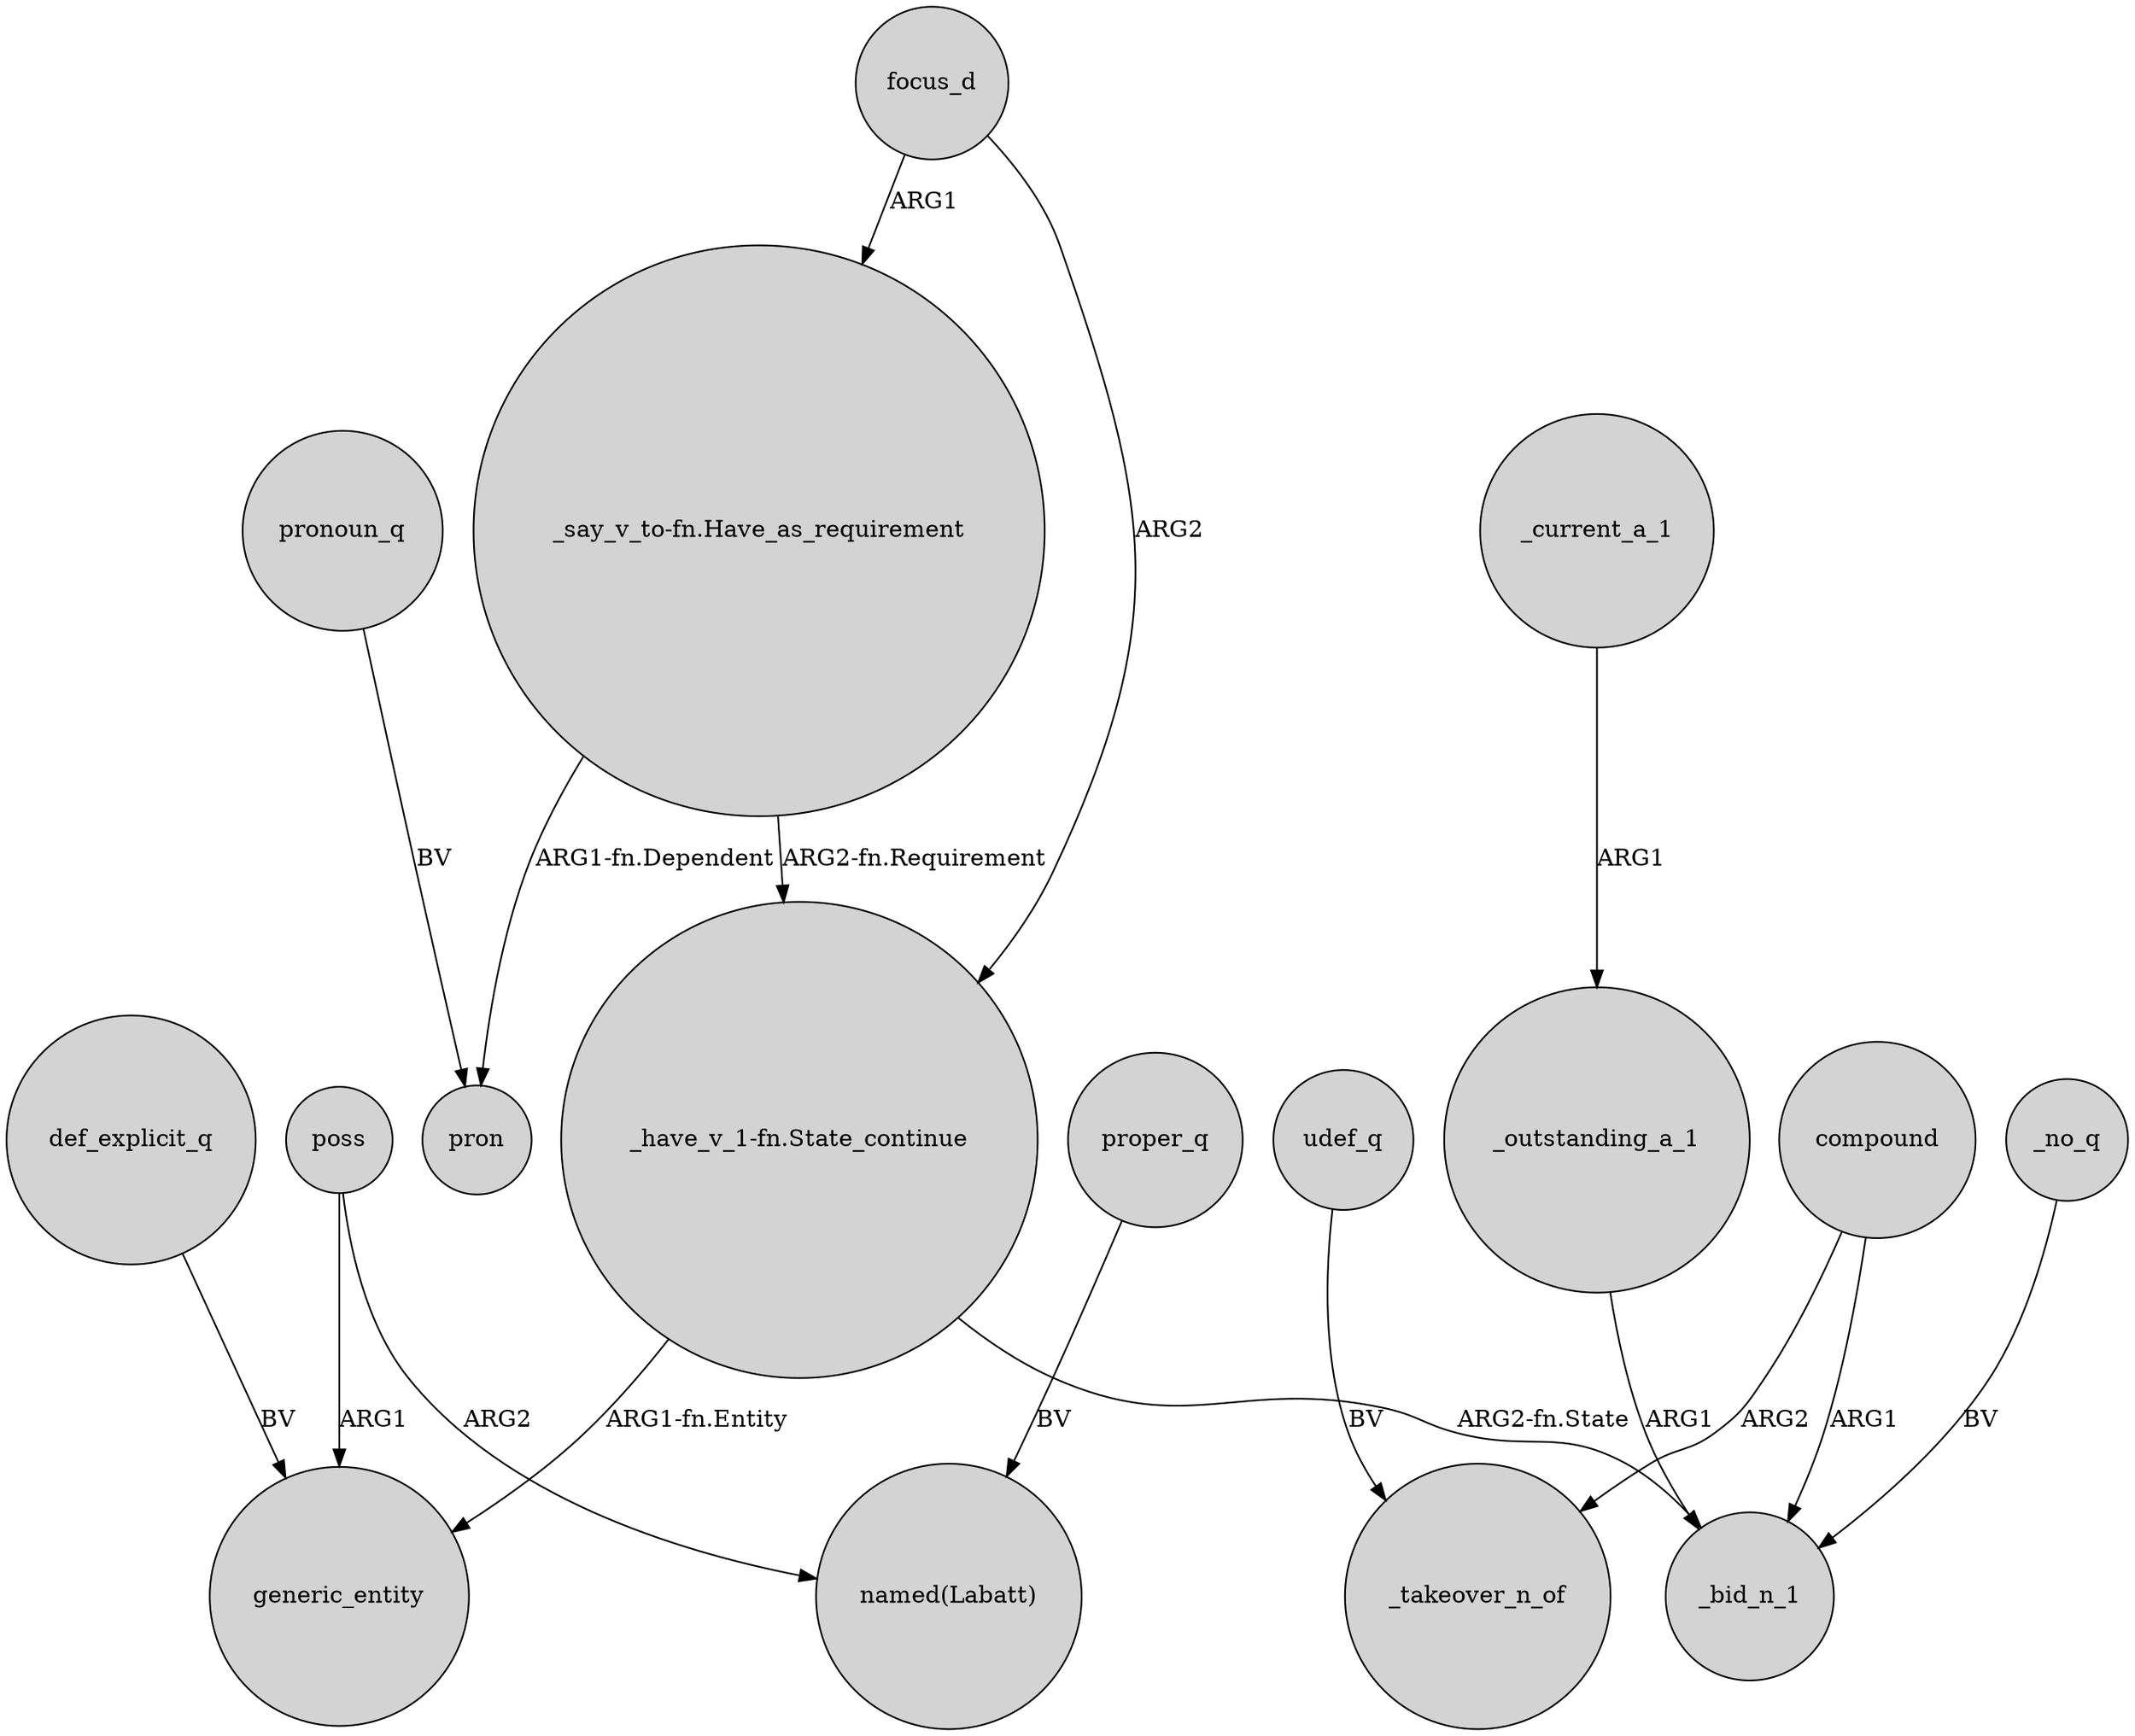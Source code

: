 digraph {
	node [shape=circle style=filled]
	"_have_v_1-fn.State_continue" -> generic_entity [label="ARG1-fn.Entity"]
	"_have_v_1-fn.State_continue" -> _bid_n_1 [label="ARG2-fn.State"]
	compound -> _takeover_n_of [label=ARG2]
	def_explicit_q -> generic_entity [label=BV]
	"_say_v_to-fn.Have_as_requirement" -> "_have_v_1-fn.State_continue" [label="ARG2-fn.Requirement"]
	udef_q -> _takeover_n_of [label=BV]
	proper_q -> "named(Labatt)" [label=BV]
	"_say_v_to-fn.Have_as_requirement" -> pron [label="ARG1-fn.Dependent"]
	_current_a_1 -> _outstanding_a_1 [label=ARG1]
	poss -> generic_entity [label=ARG1]
	_no_q -> _bid_n_1 [label=BV]
	poss -> "named(Labatt)" [label=ARG2]
	focus_d -> "_say_v_to-fn.Have_as_requirement" [label=ARG1]
	pronoun_q -> pron [label=BV]
	focus_d -> "_have_v_1-fn.State_continue" [label=ARG2]
	compound -> _bid_n_1 [label=ARG1]
	_outstanding_a_1 -> _bid_n_1 [label=ARG1]
}
